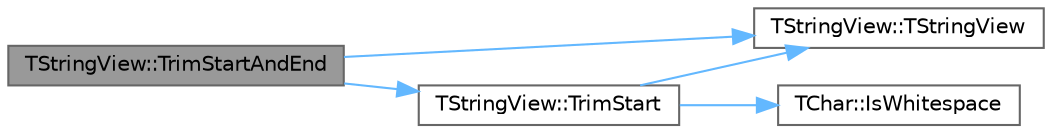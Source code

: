 digraph "TStringView::TrimStartAndEnd"
{
 // INTERACTIVE_SVG=YES
 // LATEX_PDF_SIZE
  bgcolor="transparent";
  edge [fontname=Helvetica,fontsize=10,labelfontname=Helvetica,labelfontsize=10];
  node [fontname=Helvetica,fontsize=10,shape=box,height=0.2,width=0.4];
  rankdir="LR";
  Node1 [id="Node000001",label="TStringView::TrimStartAndEnd",height=0.2,width=0.4,color="gray40", fillcolor="grey60", style="filled", fontcolor="black",tooltip="Returns the middle part of the view between any whitespace at the start and end."];
  Node1 -> Node2 [id="edge1_Node000001_Node000002",color="steelblue1",style="solid",tooltip=" "];
  Node2 [id="Node000002",label="TStringView::TStringView",height=0.2,width=0.4,color="grey40", fillcolor="white", style="filled",URL="$dd/dbe/classTStringView.html#af4ebe0250c9151ae7d0e887a382e1447",tooltip="Construct an empty view."];
  Node1 -> Node3 [id="edge2_Node000001_Node000003",color="steelblue1",style="solid",tooltip=" "];
  Node3 [id="Node000003",label="TStringView::TrimStart",height=0.2,width=0.4,color="grey40", fillcolor="white", style="filled",URL="$dd/dbe/classTStringView.html#aa67a3f0ffb42a32fe7702c07445f8b24",tooltip="Returns the right part of the view after any whitespace at the start."];
  Node3 -> Node2 [id="edge3_Node000003_Node000002",color="steelblue1",style="solid",tooltip=" "];
  Node3 -> Node4 [id="edge4_Node000003_Node000004",color="steelblue1",style="solid",tooltip=" "];
  Node4 [id="Node000004",label="TChar::IsWhitespace",height=0.2,width=0.4,color="grey40", fillcolor="white", style="filled",URL="$d2/d80/structTChar.html#ac8808d6ab3463757224b615bc74d16aa",tooltip=" "];
}
